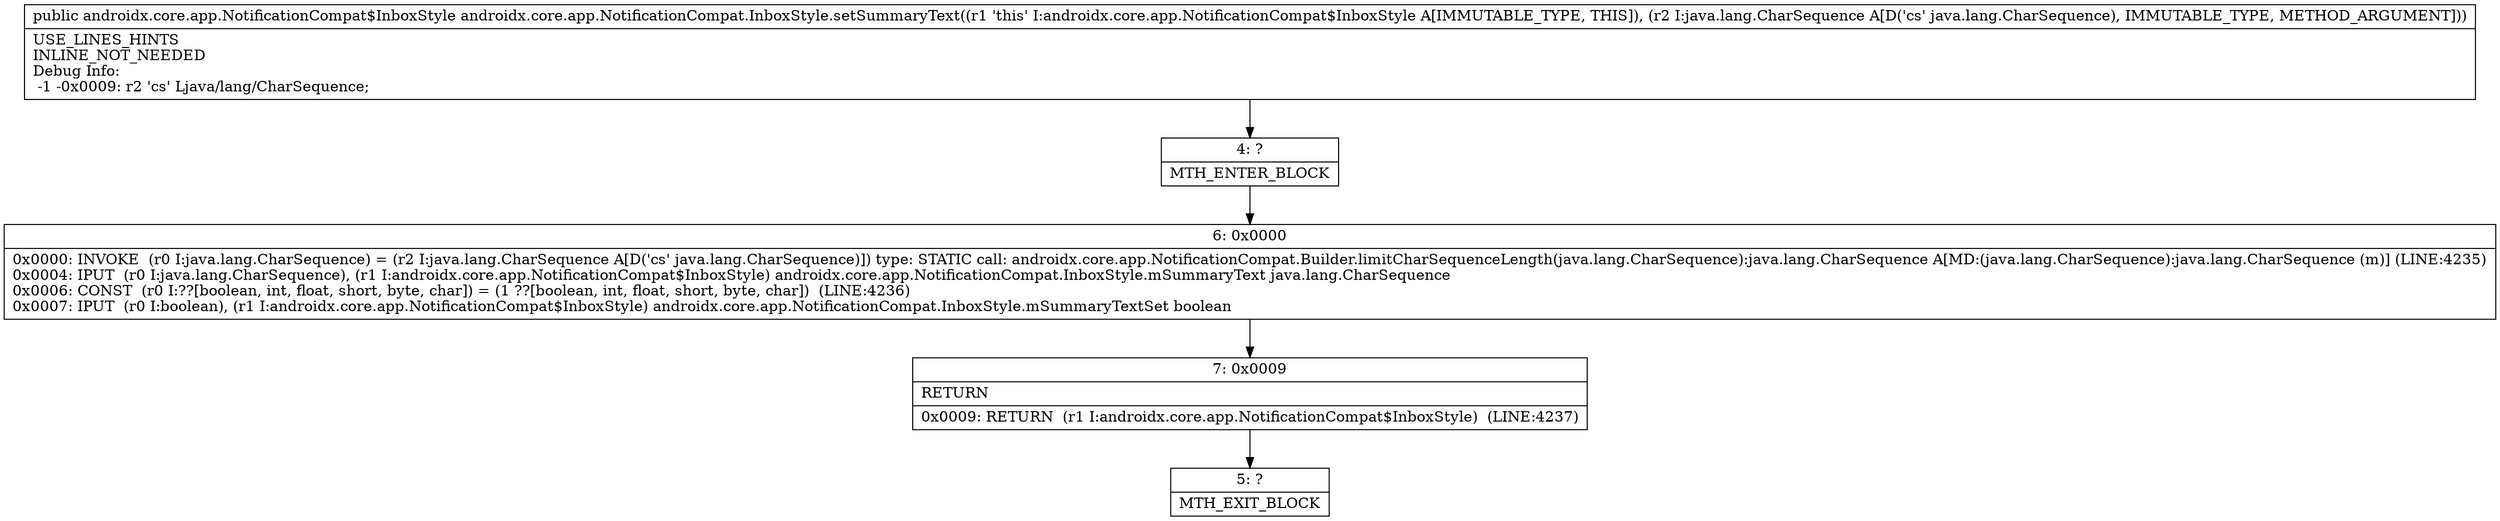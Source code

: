 digraph "CFG forandroidx.core.app.NotificationCompat.InboxStyle.setSummaryText(Ljava\/lang\/CharSequence;)Landroidx\/core\/app\/NotificationCompat$InboxStyle;" {
Node_4 [shape=record,label="{4\:\ ?|MTH_ENTER_BLOCK\l}"];
Node_6 [shape=record,label="{6\:\ 0x0000|0x0000: INVOKE  (r0 I:java.lang.CharSequence) = (r2 I:java.lang.CharSequence A[D('cs' java.lang.CharSequence)]) type: STATIC call: androidx.core.app.NotificationCompat.Builder.limitCharSequenceLength(java.lang.CharSequence):java.lang.CharSequence A[MD:(java.lang.CharSequence):java.lang.CharSequence (m)] (LINE:4235)\l0x0004: IPUT  (r0 I:java.lang.CharSequence), (r1 I:androidx.core.app.NotificationCompat$InboxStyle) androidx.core.app.NotificationCompat.InboxStyle.mSummaryText java.lang.CharSequence \l0x0006: CONST  (r0 I:??[boolean, int, float, short, byte, char]) = (1 ??[boolean, int, float, short, byte, char])  (LINE:4236)\l0x0007: IPUT  (r0 I:boolean), (r1 I:androidx.core.app.NotificationCompat$InboxStyle) androidx.core.app.NotificationCompat.InboxStyle.mSummaryTextSet boolean \l}"];
Node_7 [shape=record,label="{7\:\ 0x0009|RETURN\l|0x0009: RETURN  (r1 I:androidx.core.app.NotificationCompat$InboxStyle)  (LINE:4237)\l}"];
Node_5 [shape=record,label="{5\:\ ?|MTH_EXIT_BLOCK\l}"];
MethodNode[shape=record,label="{public androidx.core.app.NotificationCompat$InboxStyle androidx.core.app.NotificationCompat.InboxStyle.setSummaryText((r1 'this' I:androidx.core.app.NotificationCompat$InboxStyle A[IMMUTABLE_TYPE, THIS]), (r2 I:java.lang.CharSequence A[D('cs' java.lang.CharSequence), IMMUTABLE_TYPE, METHOD_ARGUMENT]))  | USE_LINES_HINTS\lINLINE_NOT_NEEDED\lDebug Info:\l  \-1 \-0x0009: r2 'cs' Ljava\/lang\/CharSequence;\l}"];
MethodNode -> Node_4;Node_4 -> Node_6;
Node_6 -> Node_7;
Node_7 -> Node_5;
}

